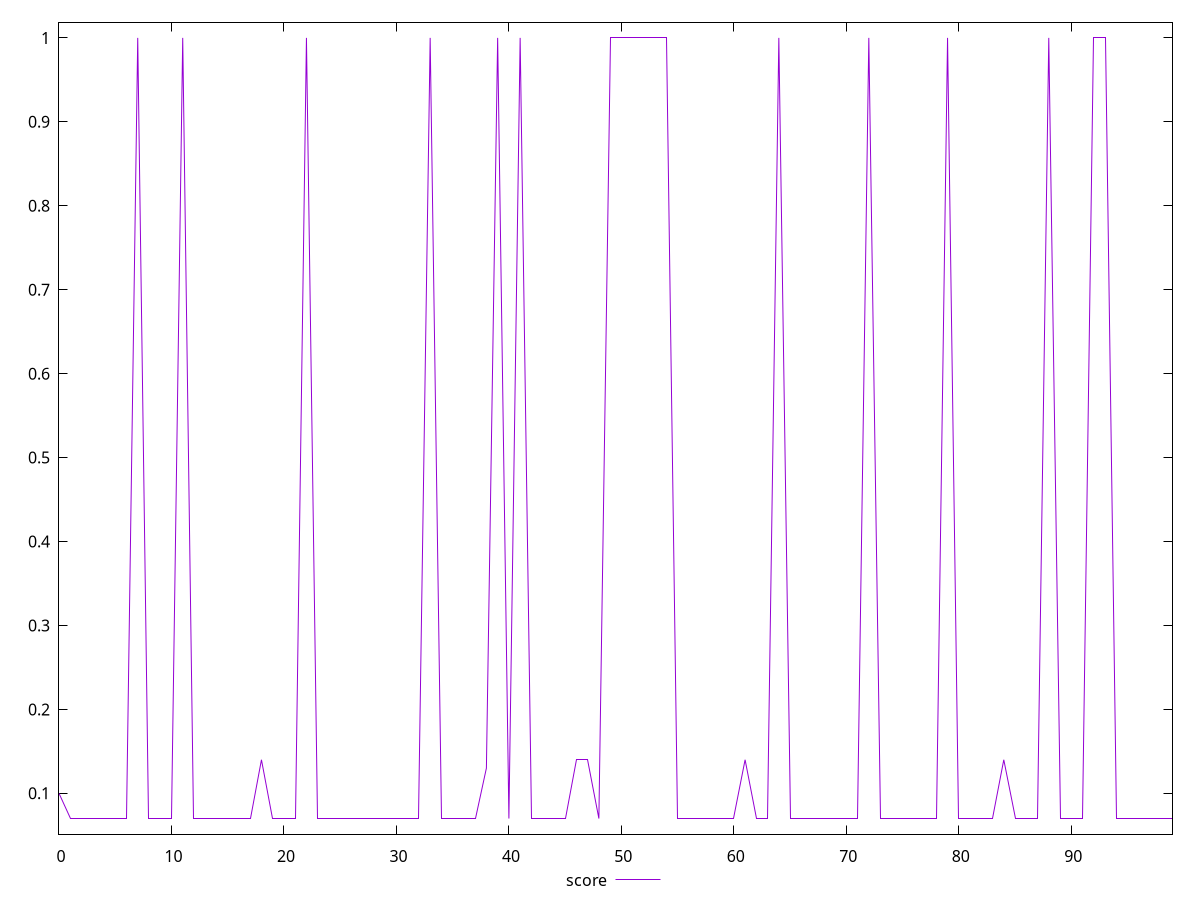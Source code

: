 reset

$score <<EOF
0 0.1
1 0.07
2 0.07
3 0.07
4 0.07
5 0.07
6 0.07
7 1
8 0.07
9 0.07
10 0.07
11 1
12 0.07
13 0.07
14 0.07
15 0.07
16 0.07
17 0.07
18 0.14
19 0.07
20 0.07
21 0.07
22 1
23 0.07
24 0.07
25 0.07
26 0.07
27 0.07
28 0.07
29 0.07
30 0.07
31 0.07
32 0.07
33 1
34 0.07
35 0.07
36 0.07
37 0.07
38 0.13
39 1
40 0.07
41 1
42 0.07
43 0.07
44 0.07
45 0.07
46 0.14
47 0.14
48 0.07
49 1
50 1
51 1
52 1
53 1
54 1
55 0.07
56 0.07
57 0.07
58 0.07
59 0.07
60 0.07
61 0.14
62 0.07
63 0.07
64 1
65 0.07
66 0.07
67 0.07
68 0.07
69 0.07
70 0.07
71 0.07
72 1
73 0.07
74 0.07
75 0.07
76 0.07
77 0.07
78 0.07
79 1
80 0.07
81 0.07
82 0.07
83 0.07
84 0.14
85 0.07
86 0.07
87 0.07
88 1
89 0.07
90 0.07
91 0.07
92 1
93 1
94 0.07
95 0.07
96 0.07
97 0.07
98 0.07
99 0.07
EOF

set key outside below
set xrange [0:99]
set yrange [0.05140000000000001:1.0186]
set trange [0.05140000000000001:1.0186]
set terminal svg size 640, 500 enhanced background rgb 'white'
set output "report/report_00029_2021-02-24T13-36-40.390Z/uses-long-cache-ttl/samples/agenda/score/values.svg"

plot $score title "score" with line

reset
